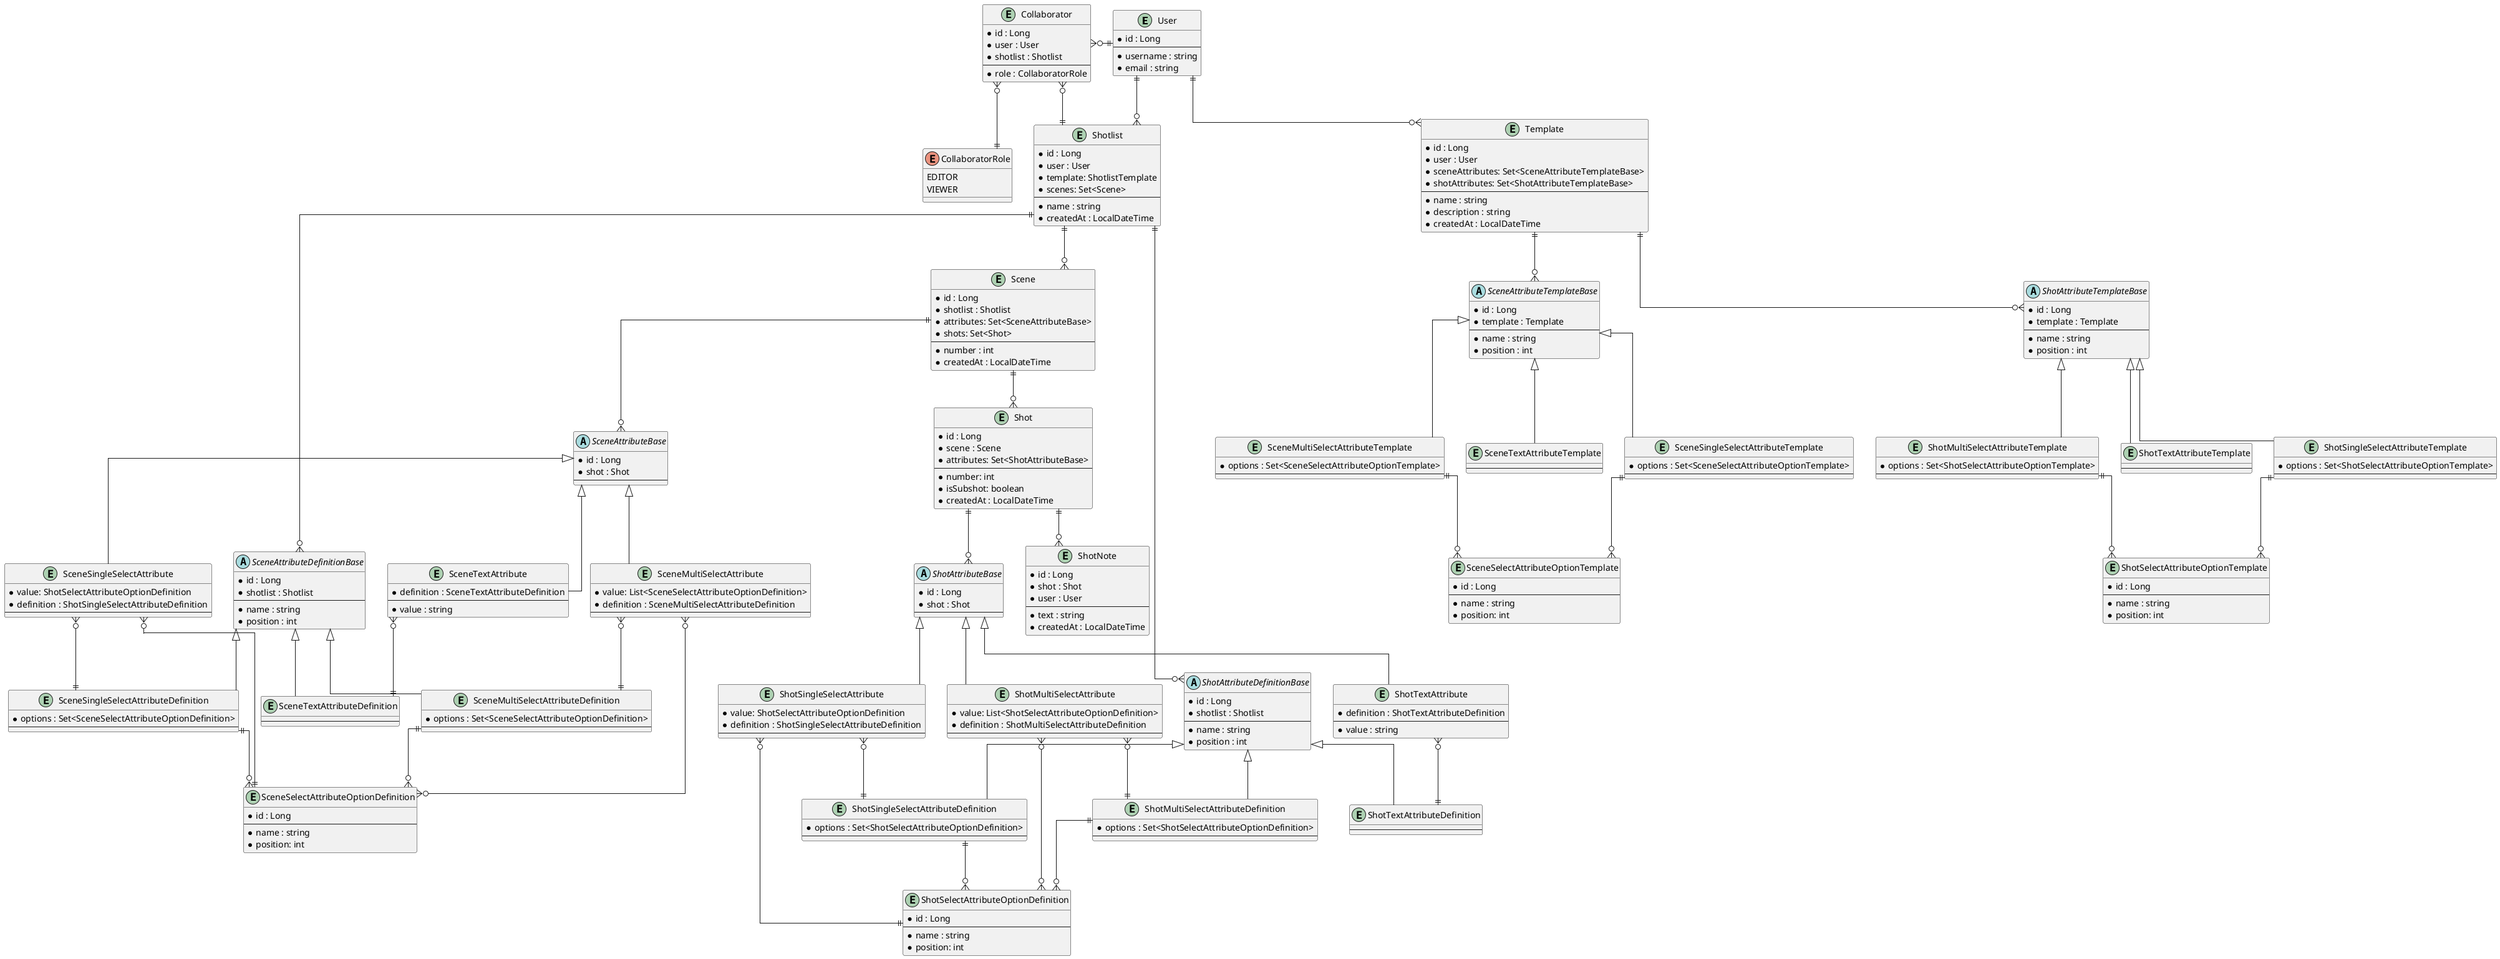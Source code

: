 @startuml
skinparam linetype ortho

entity User {
  * id : Long
  --
  * username : string
  * email : string
}

entity Shotlist {
  * id : Long
  * user : User
  * template: ShotlistTemplate
  * scenes: Set<Scene>
  --
  * name : string
  * createdAt : LocalDateTime
}

User ||--o{ Shotlist

/'
    TEMPLATE
'/

entity Template {
    * id : Long
    * user : User
    * sceneAttributes: Set<SceneAttributeTemplateBase>
    * shotAttributes: Set<ShotAttributeTemplateBase>
    --
    * name : string
    * description : string
    * createdAt : LocalDateTime
}

User ||--o{ Template

abstract ShotAttributeTemplateBase {
    * id : Long
    * template : Template
    --
    * name : string
    * position : int
}

Template ||--o{ ShotAttributeTemplateBase

entity ShotSingleSelectAttributeTemplate {
    * options : Set<ShotSelectAttributeOptionTemplate>
    --
}

entity ShotMultiSelectAttributeTemplate {
    * options : Set<ShotSelectAttributeOptionTemplate>
    --
}

entity ShotSelectAttributeOptionTemplate {
    * id : Long
    --
    * name : string
    * position: int
}

ShotSingleSelectAttributeTemplate ||--o{ ShotSelectAttributeOptionTemplate
ShotMultiSelectAttributeTemplate ||--o{ ShotSelectAttributeOptionTemplate

entity ShotTextAttributeTemplate {
    --
}

ShotAttributeTemplateBase <|-down- ShotSingleSelectAttributeTemplate
ShotAttributeTemplateBase <|-down- ShotMultiSelectAttributeTemplate
ShotAttributeTemplateBase <|-down- ShotTextAttributeTemplate

abstract SceneAttributeTemplateBase {
    * id : Long
    * template : Template
    --
    * name : string
    * position : int
}

Template ||--o{ SceneAttributeTemplateBase

entity SceneSingleSelectAttributeTemplate {
    * options : Set<SceneSelectAttributeOptionTemplate>
    --
}

entity SceneMultiSelectAttributeTemplate {
    * options : Set<SceneSelectAttributeOptionTemplate>
    --
}

entity SceneSelectAttributeOptionTemplate {
    * id : Long
    --
    * name : string
    * position: int
}

SceneSingleSelectAttributeTemplate ||--o{ SceneSelectAttributeOptionTemplate
SceneMultiSelectAttributeTemplate ||--o{ SceneSelectAttributeOptionTemplate

entity SceneTextAttributeTemplate {
    --
}

SceneAttributeTemplateBase <|-down- SceneSingleSelectAttributeTemplate
SceneAttributeTemplateBase <|-down- SceneMultiSelectAttributeTemplate
SceneAttributeTemplateBase <|-down- SceneTextAttributeTemplate


/'
    SCENE ATTRIBUTE DEFINITIONS
'/

abstract SceneAttributeDefinitionBase {
    * id : Long
    * shotlist : Shotlist
    --
    * name : string
    * position : int
}

Shotlist ||--o{ SceneAttributeDefinitionBase

entity SceneSingleSelectAttributeDefinition {
    * options : Set<SceneSelectAttributeOptionDefinition>
    --
}

entity SceneMultiSelectAttributeDefinition {
    * options : Set<SceneSelectAttributeOptionDefinition>
    --
}

entity SceneSelectAttributeOptionDefinition {
    * id : Long
    --
    * name : string
    * position: int
}

SceneSingleSelectAttributeDefinition ||--o{ SceneSelectAttributeOptionDefinition
SceneMultiSelectAttributeDefinition ||--o{ SceneSelectAttributeOptionDefinition

entity SceneTextAttributeDefinition {
    --
}

SceneAttributeDefinitionBase <|-down- SceneSingleSelectAttributeDefinition
SceneAttributeDefinitionBase <|-down- SceneMultiSelectAttributeDefinition
SceneAttributeDefinitionBase <|-down- SceneTextAttributeDefinition

/'
    SCENES
'/

entity Scene {
    * id : Long
    * shotlist : Shotlist
    * attributes: Set<SceneAttributeBase>
    * shots: Set<Shot>
    --
    * number : int
    * createdAt : LocalDateTime
}

Shotlist ||--o{ Scene

abstract SceneAttributeBase {
    * id : Long
    * shot : Shot
    --
}

Scene ||--o{ SceneAttributeBase

entity SceneSingleSelectAttribute {
    * value: ShotSelectAttributeOptionDefinition
    * definition : ShotSingleSelectAttributeDefinition
    --
}

SceneSingleSelectAttribute }o--|| SceneSelectAttributeOptionDefinition
SceneSingleSelectAttribute }o--|| SceneSingleSelectAttributeDefinition

entity SceneMultiSelectAttribute {
    * value: List<SceneSelectAttributeOptionDefinition>
    * definition : SceneMultiSelectAttributeDefinition
    --
}

SceneMultiSelectAttribute }o--o{ SceneSelectAttributeOptionDefinition
SceneMultiSelectAttribute }o--|| SceneMultiSelectAttributeDefinition

entity SceneTextAttribute {
    * definition : SceneTextAttributeDefinition
    --
    * value : string
}

SceneTextAttribute }o--|| SceneTextAttributeDefinition

SceneAttributeBase <|-down- SceneSingleSelectAttribute
SceneAttributeBase <|-down- SceneMultiSelectAttribute
SceneAttributeBase <|-down- SceneTextAttribute

/'
    SHOT ATTRIBUTES DEFINITIONS
'/

abstract ShotAttributeDefinitionBase {
    * id : Long
    * shotlist : Shotlist
    --
    * name : string
    * position : int
}

Shotlist ||--o{ ShotAttributeDefinitionBase

entity ShotSingleSelectAttributeDefinition {
    * options : Set<ShotSelectAttributeOptionDefinition>
    --
}

entity ShotMultiSelectAttributeDefinition {
    * options : Set<ShotSelectAttributeOptionDefinition>
    --
}

entity ShotSelectAttributeOptionDefinition {
    * id : Long
    --
    * name : string
    * position: int
}

ShotSingleSelectAttributeDefinition ||--o{ ShotSelectAttributeOptionDefinition
ShotMultiSelectAttributeDefinition ||--o{ ShotSelectAttributeOptionDefinition

entity ShotTextAttributeDefinition {
    --
}

ShotAttributeDefinitionBase <|-down- ShotSingleSelectAttributeDefinition
ShotAttributeDefinitionBase <|-down- ShotMultiSelectAttributeDefinition
ShotAttributeDefinitionBase <|-down- ShotTextAttributeDefinition

/'
    SHOTS
'/

entity Shot {
    * id : Long
    * scene : Scene
    * attributes: Set<ShotAttributeBase>
    --
    * number: int
    * isSubshot: boolean
    * createdAt : LocalDateTime
}

Scene ||--o{ Shot

abstract ShotAttributeBase {
    * id : Long
    * shot : Shot
    --
}

Shot ||--o{ ShotAttributeBase

entity ShotSingleSelectAttribute {
    * value: ShotSelectAttributeOptionDefinition
    * definition : ShotSingleSelectAttributeDefinition
    --
}

ShotSingleSelectAttribute }o--|| ShotSelectAttributeOptionDefinition
ShotSingleSelectAttribute }o--|| ShotSingleSelectAttributeDefinition

entity ShotMultiSelectAttribute {
    * value: List<ShotSelectAttributeOptionDefinition>
    * definition : ShotMultiSelectAttributeDefinition
    --
}

ShotMultiSelectAttribute }o--o{ ShotSelectAttributeOptionDefinition
ShotMultiSelectAttribute }o--|| ShotMultiSelectAttributeDefinition

entity ShotTextAttribute {
    * definition : ShotTextAttributeDefinition
    --
    * value : string
}

ShotTextAttribute }o--|| ShotTextAttributeDefinition

ShotAttributeBase <|-down- ShotSingleSelectAttribute
ShotAttributeBase <|-down- ShotMultiSelectAttribute
ShotAttributeBase <|-down- ShotTextAttribute

/'
    NOTES
'/

entity ShotNote {
    * id : Long
    * shot : Shot
    * user : User
    --
    * text : string
    * createdAt : LocalDateTime
}

Shot ||--o{ ShotNote

/'
    SHARED USERS
'/

entity Collaborator {
    * id : Long
    * user : User
    * shotlist : Shotlist
    --
    * role : CollaboratorRole
}

enum CollaboratorRole {
  EDITOR
  VIEWER
}

Collaborator }o--|| CollaboratorRole
Collaborator }o--|| Shotlist
Collaborator }o-right-|| User

@enduml
